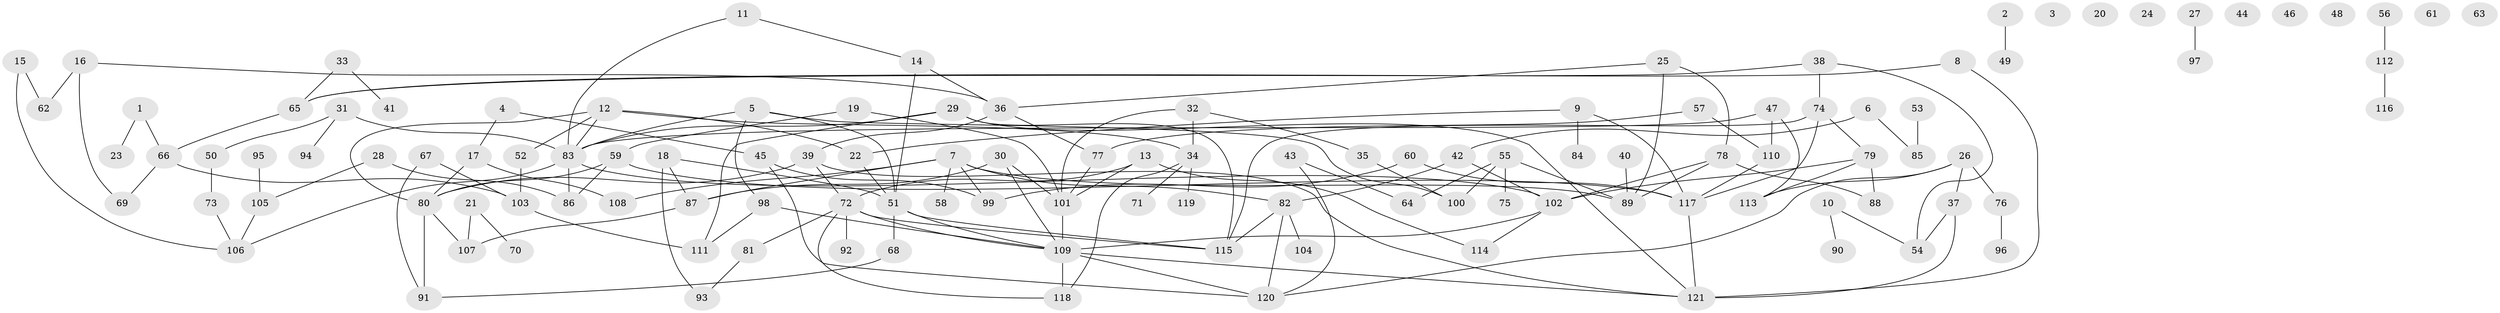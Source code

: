 // Generated by graph-tools (version 1.1) at 2025/38/03/09/25 04:38:53]
// undirected, 121 vertices, 165 edges
graph export_dot {
graph [start="1"]
  node [color=gray90,style=filled];
  1;
  2;
  3;
  4;
  5;
  6;
  7;
  8;
  9;
  10;
  11;
  12;
  13;
  14;
  15;
  16;
  17;
  18;
  19;
  20;
  21;
  22;
  23;
  24;
  25;
  26;
  27;
  28;
  29;
  30;
  31;
  32;
  33;
  34;
  35;
  36;
  37;
  38;
  39;
  40;
  41;
  42;
  43;
  44;
  45;
  46;
  47;
  48;
  49;
  50;
  51;
  52;
  53;
  54;
  55;
  56;
  57;
  58;
  59;
  60;
  61;
  62;
  63;
  64;
  65;
  66;
  67;
  68;
  69;
  70;
  71;
  72;
  73;
  74;
  75;
  76;
  77;
  78;
  79;
  80;
  81;
  82;
  83;
  84;
  85;
  86;
  87;
  88;
  89;
  90;
  91;
  92;
  93;
  94;
  95;
  96;
  97;
  98;
  99;
  100;
  101;
  102;
  103;
  104;
  105;
  106;
  107;
  108;
  109;
  110;
  111;
  112;
  113;
  114;
  115;
  116;
  117;
  118;
  119;
  120;
  121;
  1 -- 23;
  1 -- 66;
  2 -- 49;
  4 -- 17;
  4 -- 45;
  5 -- 51;
  5 -- 83;
  5 -- 98;
  5 -- 100;
  6 -- 42;
  6 -- 85;
  7 -- 58;
  7 -- 82;
  7 -- 87;
  7 -- 89;
  7 -- 99;
  7 -- 108;
  8 -- 65;
  8 -- 121;
  9 -- 22;
  9 -- 84;
  9 -- 117;
  10 -- 54;
  10 -- 90;
  11 -- 14;
  11 -- 83;
  12 -- 22;
  12 -- 34;
  12 -- 52;
  12 -- 80;
  12 -- 83;
  13 -- 72;
  13 -- 101;
  13 -- 114;
  14 -- 36;
  14 -- 51;
  15 -- 62;
  15 -- 106;
  16 -- 36;
  16 -- 62;
  16 -- 69;
  17 -- 80;
  17 -- 108;
  18 -- 51;
  18 -- 87;
  18 -- 93;
  19 -- 59;
  19 -- 101;
  21 -- 70;
  21 -- 107;
  22 -- 51;
  25 -- 36;
  25 -- 78;
  25 -- 89;
  26 -- 37;
  26 -- 76;
  26 -- 113;
  26 -- 120;
  27 -- 97;
  28 -- 86;
  28 -- 105;
  29 -- 83;
  29 -- 111;
  29 -- 115;
  29 -- 121;
  30 -- 87;
  30 -- 101;
  30 -- 109;
  31 -- 50;
  31 -- 83;
  31 -- 94;
  32 -- 34;
  32 -- 35;
  32 -- 101;
  33 -- 41;
  33 -- 65;
  34 -- 71;
  34 -- 118;
  34 -- 119;
  35 -- 100;
  36 -- 39;
  36 -- 77;
  37 -- 54;
  37 -- 121;
  38 -- 54;
  38 -- 65;
  38 -- 74;
  39 -- 72;
  39 -- 80;
  39 -- 121;
  40 -- 89;
  42 -- 82;
  42 -- 102;
  43 -- 64;
  43 -- 120;
  45 -- 99;
  45 -- 120;
  47 -- 83;
  47 -- 110;
  47 -- 113;
  50 -- 73;
  51 -- 68;
  51 -- 109;
  51 -- 115;
  52 -- 103;
  53 -- 85;
  55 -- 64;
  55 -- 75;
  55 -- 89;
  55 -- 100;
  56 -- 112;
  57 -- 77;
  57 -- 110;
  59 -- 80;
  59 -- 86;
  59 -- 117;
  60 -- 99;
  60 -- 117;
  65 -- 66;
  66 -- 69;
  66 -- 103;
  67 -- 91;
  67 -- 103;
  68 -- 91;
  72 -- 81;
  72 -- 92;
  72 -- 109;
  72 -- 115;
  72 -- 118;
  73 -- 106;
  74 -- 79;
  74 -- 115;
  74 -- 117;
  76 -- 96;
  77 -- 101;
  78 -- 88;
  78 -- 89;
  78 -- 102;
  79 -- 88;
  79 -- 102;
  79 -- 113;
  80 -- 91;
  80 -- 107;
  81 -- 93;
  82 -- 104;
  82 -- 115;
  82 -- 120;
  83 -- 86;
  83 -- 102;
  83 -- 106;
  87 -- 107;
  95 -- 105;
  98 -- 109;
  98 -- 111;
  101 -- 109;
  102 -- 109;
  102 -- 114;
  103 -- 111;
  105 -- 106;
  109 -- 118;
  109 -- 120;
  109 -- 121;
  110 -- 117;
  112 -- 116;
  117 -- 121;
}

